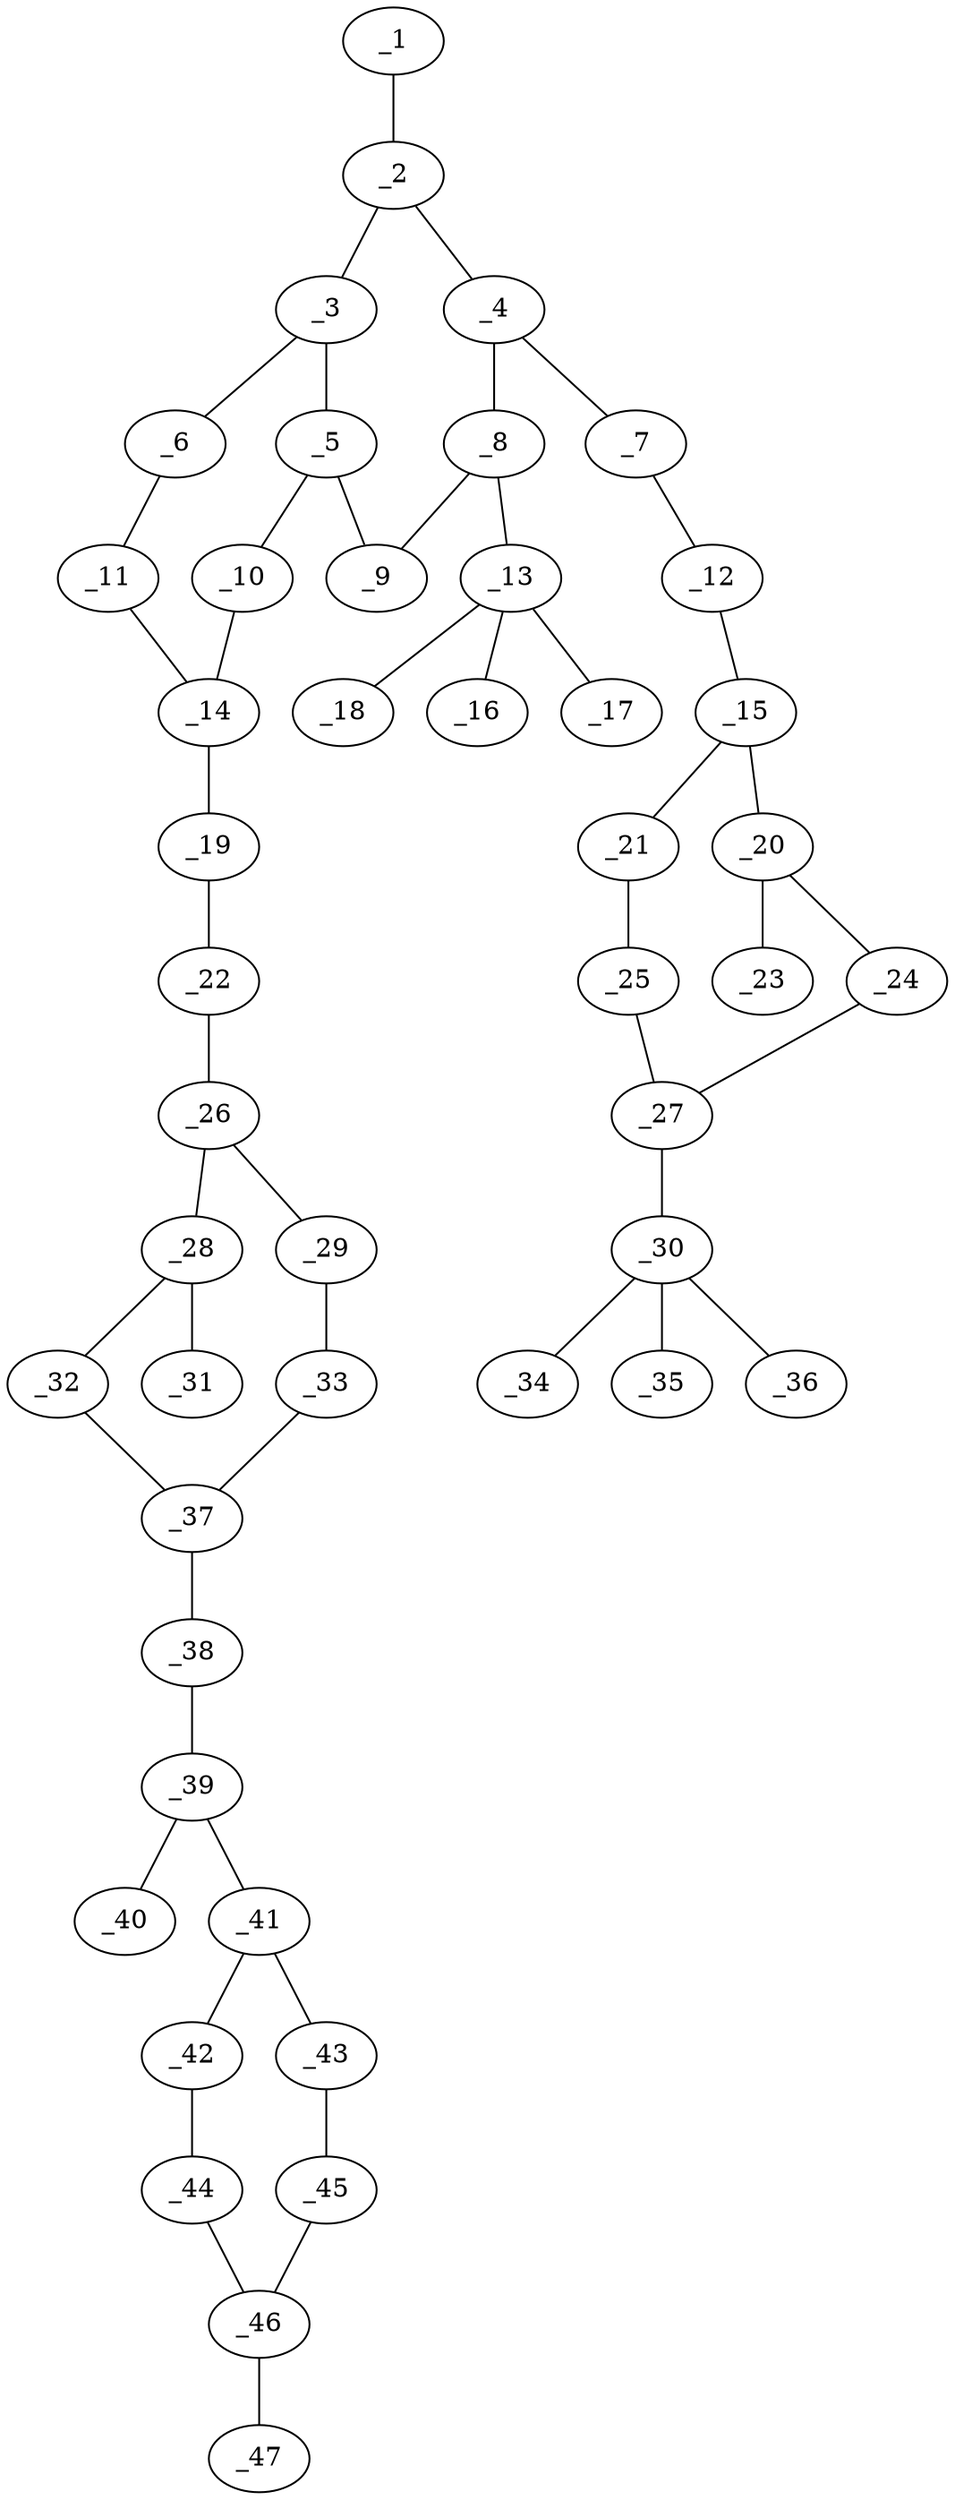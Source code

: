 graph molid78738 {
	_1	 [charge=0,
		chem=2,
		symbol="O  ",
		x="8.0622",
		y="-1.567"];
	_2	 [charge=0,
		chem=1,
		symbol="C  ",
		x="8.0622",
		y="-0.567"];
	_1 -- _2	 [valence=1];
	_3	 [charge=0,
		chem=1,
		symbol="C  ",
		x="8.9282",
		y="-0.067"];
	_2 -- _3	 [valence=2];
	_4	 [charge=0,
		chem=1,
		symbol="C  ",
		x="7.1962",
		y="-0.067"];
	_2 -- _4	 [valence=1];
	_5	 [charge=0,
		chem=1,
		symbol="C  ",
		x="8.9282",
		y="0.933"];
	_3 -- _5	 [valence=1];
	_6	 [charge=0,
		chem=1,
		symbol="C  ",
		x="9.7942",
		y="-0.567"];
	_3 -- _6	 [valence=1];
	_7	 [charge=0,
		chem=4,
		symbol="N  ",
		x="6.3301",
		y="-0.567"];
	_4 -- _7	 [valence=1];
	_8	 [charge=0,
		chem=1,
		symbol="C  ",
		x="7.1962",
		y="0.933"];
	_4 -- _8	 [valence=2];
	_9	 [charge=0,
		chem=1,
		symbol="C  ",
		x="8.0622",
		y="1.433"];
	_5 -- _9	 [valence=2];
	_10	 [charge=0,
		chem=1,
		symbol="C  ",
		x="9.7942",
		y="1.433"];
	_5 -- _10	 [valence=1];
	_11	 [charge=0,
		chem=1,
		symbol="C  ",
		x="10.6603",
		y="-0.067"];
	_6 -- _11	 [valence=2];
	_12	 [charge=0,
		chem=4,
		symbol="N  ",
		x="6.3301",
		y="-1.567"];
	_7 -- _12	 [valence=2];
	_8 -- _9	 [valence=1];
	_13	 [charge=0,
		chem=5,
		symbol="S  ",
		x="6.3301",
		y="1.433"];
	_8 -- _13	 [valence=1];
	_14	 [charge=0,
		chem=1,
		symbol="C  ",
		x="10.6603",
		y="0.933"];
	_10 -- _14	 [valence=2];
	_11 -- _14	 [valence=1];
	_15	 [charge=0,
		chem=1,
		symbol="C  ",
		x="5.4641",
		y="-2.067"];
	_12 -- _15	 [valence=1];
	_16	 [charge=0,
		chem=2,
		symbol="O  ",
		x="5.4641",
		y="1.933"];
	_13 -- _16	 [valence=2];
	_17	 [charge=0,
		chem=2,
		symbol="O  ",
		x="5.8301",
		y="0.567"];
	_13 -- _17	 [valence=2];
	_18	 [charge=0,
		chem=2,
		symbol="O  ",
		x="6.8301",
		y="2.2991"];
	_13 -- _18	 [valence=1];
	_19	 [charge=0,
		chem=4,
		symbol="N  ",
		x="11.5263",
		y="1.433"];
	_14 -- _19	 [valence=1];
	_20	 [charge=0,
		chem=1,
		symbol="C  ",
		x="5.4641",
		y="-3.067"];
	_15 -- _20	 [valence=2];
	_21	 [charge=0,
		chem=1,
		symbol="C  ",
		x="4.5981",
		y="-1.567"];
	_15 -- _21	 [valence=1];
	_22	 [charge=0,
		chem=4,
		symbol="N  ",
		x="12.3923",
		y="0.933"];
	_19 -- _22	 [valence=2];
	_23	 [charge=0,
		chem=1,
		symbol="C  ",
		x="6.3301",
		y="-3.567"];
	_20 -- _23	 [valence=1];
	_24	 [charge=0,
		chem=1,
		symbol="C  ",
		x="4.5981",
		y="-3.567"];
	_20 -- _24	 [valence=1];
	_25	 [charge=0,
		chem=1,
		symbol="C  ",
		x="3.7321",
		y="-2.067"];
	_21 -- _25	 [valence=2];
	_26	 [charge=0,
		chem=1,
		symbol="C  ",
		x="13.2584",
		y="1.433"];
	_22 -- _26	 [valence=1];
	_27	 [charge=0,
		chem=1,
		symbol="C  ",
		x="3.7321",
		y="-3.067"];
	_24 -- _27	 [valence=2];
	_25 -- _27	 [valence=1];
	_28	 [charge=0,
		chem=1,
		symbol="C  ",
		x="13.2584",
		y="2.433"];
	_26 -- _28	 [valence=2];
	_29	 [charge=0,
		chem=1,
		symbol="C  ",
		x="14.1244",
		y="0.933"];
	_26 -- _29	 [valence=1];
	_30	 [charge=0,
		chem=5,
		symbol="S  ",
		x="2.866",
		y="-3.567"];
	_27 -- _30	 [valence=1];
	_31	 [charge=0,
		chem=1,
		symbol="C  ",
		x="12.3923",
		y="2.933"];
	_28 -- _31	 [valence=1];
	_32	 [charge=0,
		chem=1,
		symbol="C  ",
		x="14.1244",
		y="2.933"];
	_28 -- _32	 [valence=1];
	_33	 [charge=0,
		chem=1,
		symbol="C  ",
		x="14.9904",
		y="1.433"];
	_29 -- _33	 [valence=2];
	_34	 [charge=0,
		chem=2,
		symbol="O  ",
		x=2,
		y="-4.067"];
	_30 -- _34	 [valence=2];
	_35	 [charge=0,
		chem=2,
		symbol="O  ",
		x="2.366",
		y="-2.7009"];
	_30 -- _35	 [valence=2];
	_36	 [charge=0,
		chem=2,
		symbol="O  ",
		x="3.366",
		y="-4.433"];
	_30 -- _36	 [valence=1];
	_37	 [charge=0,
		chem=1,
		symbol="C  ",
		x="14.9904",
		y="2.433"];
	_32 -- _37	 [valence=2];
	_33 -- _37	 [valence=1];
	_38	 [charge=0,
		chem=4,
		symbol="N  ",
		x="15.8564",
		y="2.933"];
	_37 -- _38	 [valence=1];
	_39	 [charge=0,
		chem=1,
		symbol="C  ",
		x="16.7225",
		y="2.433"];
	_38 -- _39	 [valence=1];
	_40	 [charge=0,
		chem=2,
		symbol="O  ",
		x="16.7225",
		y="1.433"];
	_39 -- _40	 [valence=2];
	_41	 [charge=0,
		chem=1,
		symbol="C  ",
		x="17.5885",
		y="2.933"];
	_39 -- _41	 [valence=1];
	_42	 [charge=0,
		chem=1,
		symbol="C  ",
		x="17.5885",
		y="3.933"];
	_41 -- _42	 [valence=2];
	_43	 [charge=0,
		chem=1,
		symbol="C  ",
		x="18.4545",
		y="2.433"];
	_41 -- _43	 [valence=1];
	_44	 [charge=0,
		chem=1,
		symbol="C  ",
		x="18.4545",
		y="4.433"];
	_42 -- _44	 [valence=1];
	_45	 [charge=0,
		chem=1,
		symbol="C  ",
		x="19.3205",
		y="2.933"];
	_43 -- _45	 [valence=2];
	_46	 [charge=0,
		chem=1,
		symbol="C  ",
		x="19.3205",
		y="3.933"];
	_44 -- _46	 [valence=2];
	_45 -- _46	 [valence=1];
	_47	 [charge=0,
		chem=4,
		symbol="N  ",
		x="20.1866",
		y="4.433"];
	_46 -- _47	 [valence=1];
}
